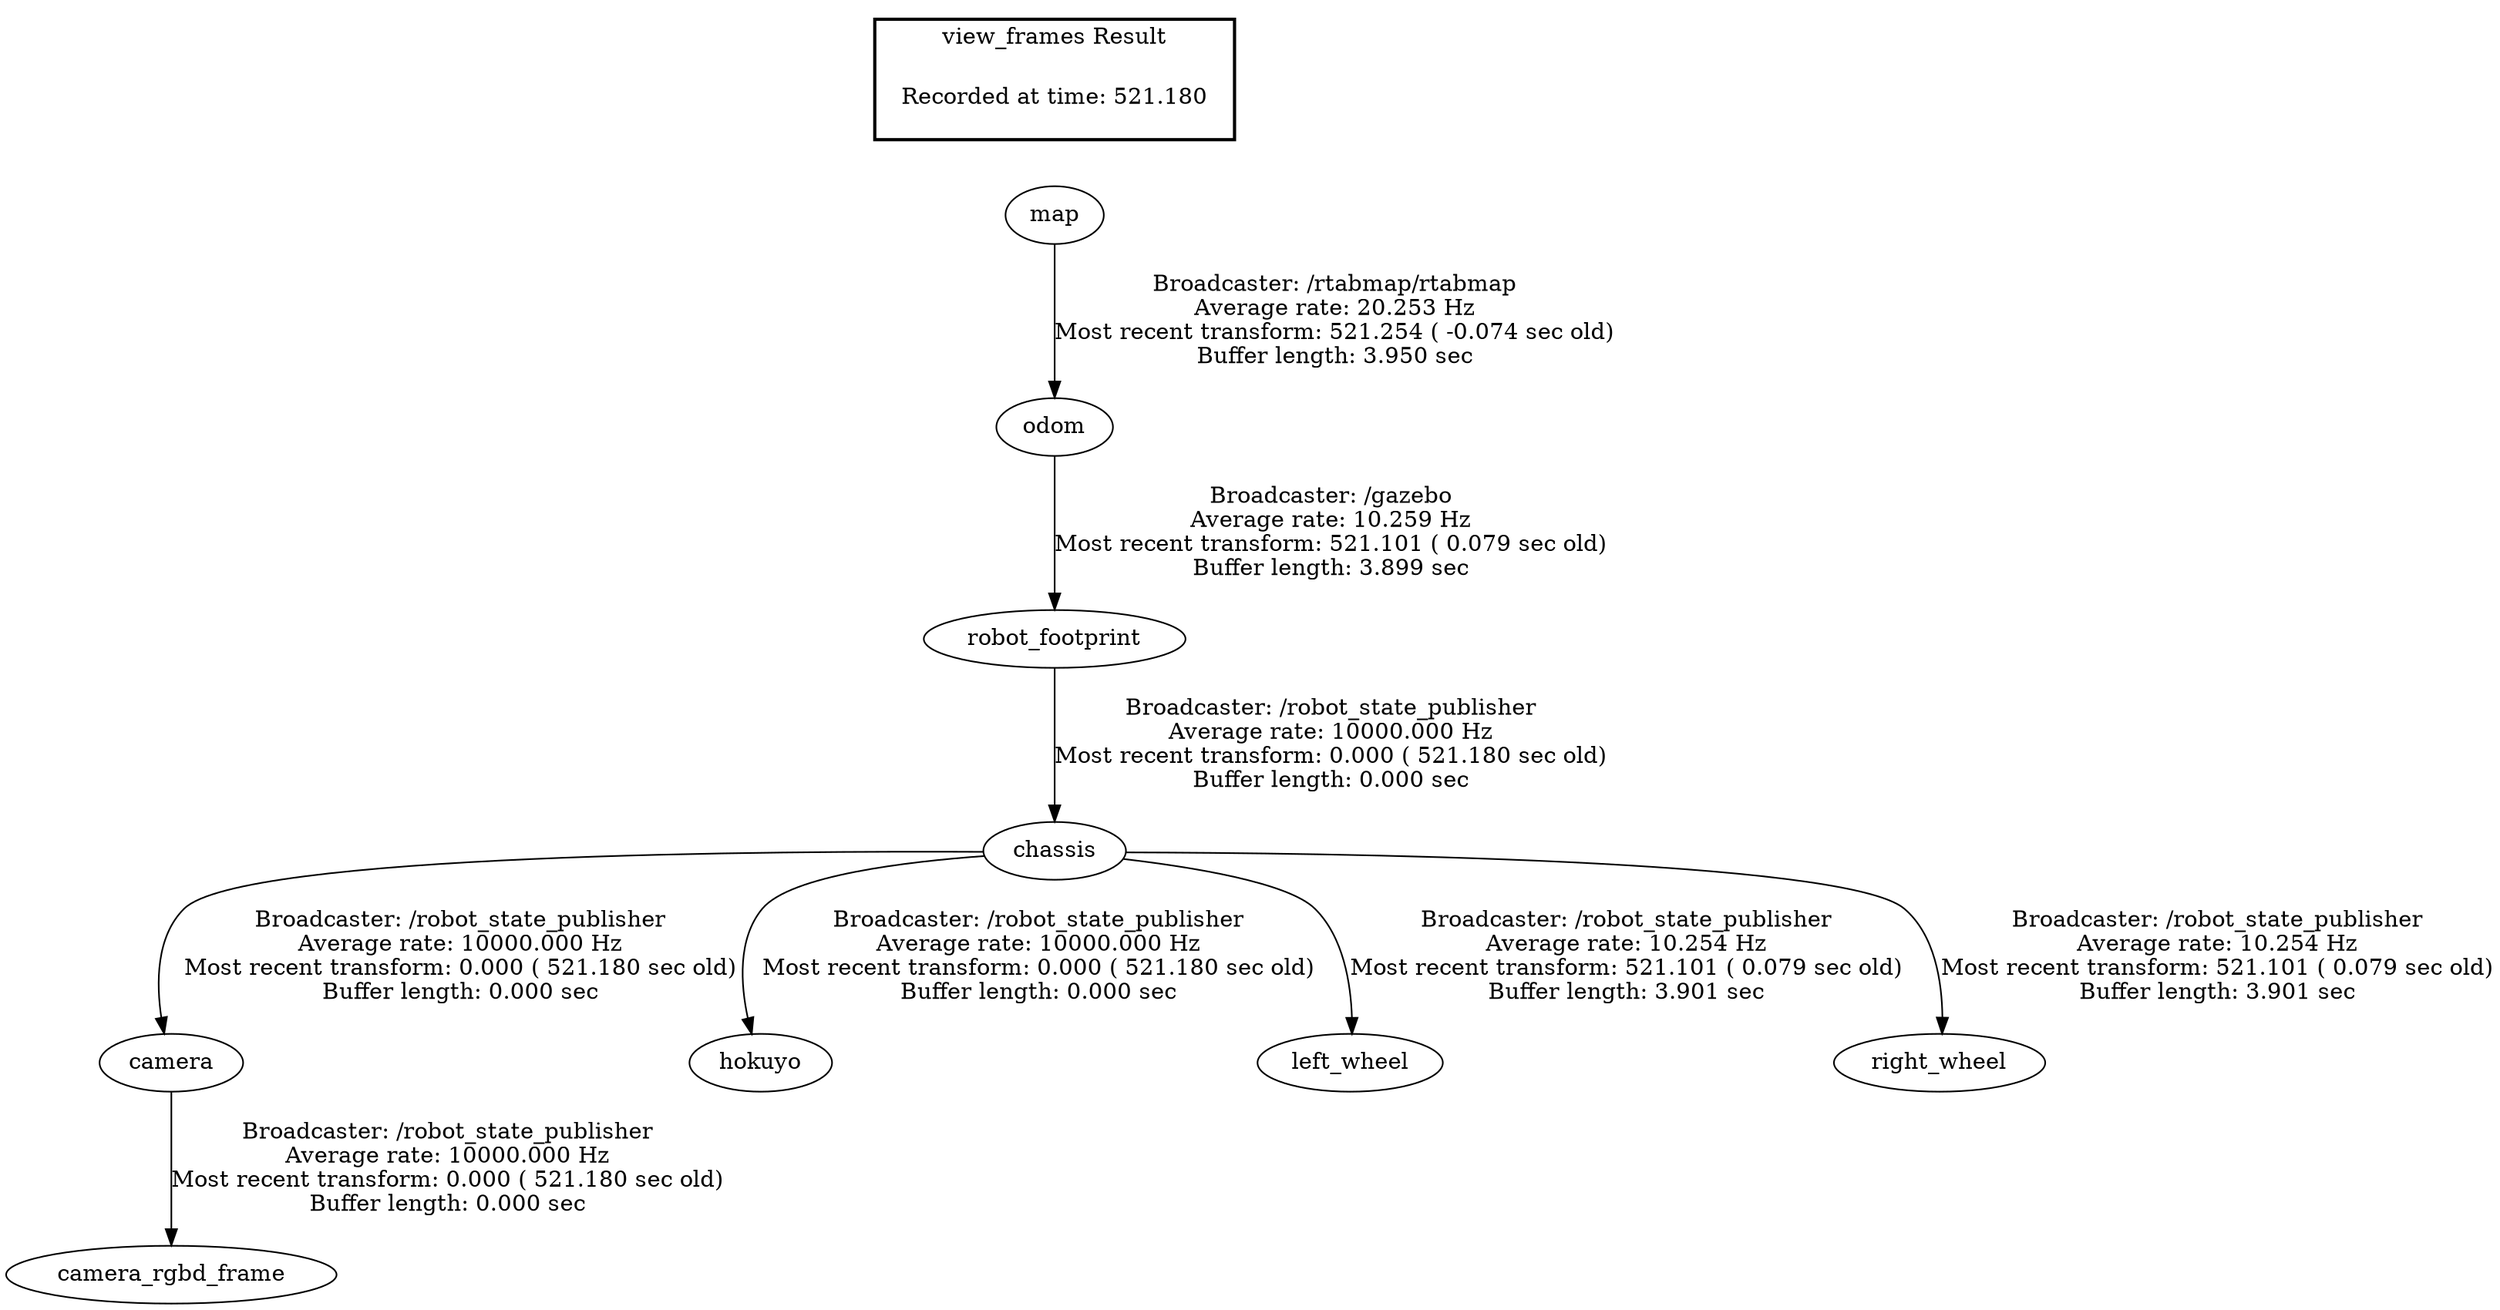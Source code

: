 digraph G {
"chassis" -> "camera"[label="Broadcaster: /robot_state_publisher\nAverage rate: 10000.000 Hz\nMost recent transform: 0.000 ( 521.180 sec old)\nBuffer length: 0.000 sec\n"];
"robot_footprint" -> "chassis"[label="Broadcaster: /robot_state_publisher\nAverage rate: 10000.000 Hz\nMost recent transform: 0.000 ( 521.180 sec old)\nBuffer length: 0.000 sec\n"];
"camera" -> "camera_rgbd_frame"[label="Broadcaster: /robot_state_publisher\nAverage rate: 10000.000 Hz\nMost recent transform: 0.000 ( 521.180 sec old)\nBuffer length: 0.000 sec\n"];
"chassis" -> "hokuyo"[label="Broadcaster: /robot_state_publisher\nAverage rate: 10000.000 Hz\nMost recent transform: 0.000 ( 521.180 sec old)\nBuffer length: 0.000 sec\n"];
"odom" -> "robot_footprint"[label="Broadcaster: /gazebo\nAverage rate: 10.259 Hz\nMost recent transform: 521.101 ( 0.079 sec old)\nBuffer length: 3.899 sec\n"];
"chassis" -> "left_wheel"[label="Broadcaster: /robot_state_publisher\nAverage rate: 10.254 Hz\nMost recent transform: 521.101 ( 0.079 sec old)\nBuffer length: 3.901 sec\n"];
"chassis" -> "right_wheel"[label="Broadcaster: /robot_state_publisher\nAverage rate: 10.254 Hz\nMost recent transform: 521.101 ( 0.079 sec old)\nBuffer length: 3.901 sec\n"];
"map" -> "odom"[label="Broadcaster: /rtabmap/rtabmap\nAverage rate: 20.253 Hz\nMost recent transform: 521.254 ( -0.074 sec old)\nBuffer length: 3.950 sec\n"];
edge [style=invis];
 subgraph cluster_legend { style=bold; color=black; label ="view_frames Result";
"Recorded at time: 521.180"[ shape=plaintext ] ;
 }->"map";
}